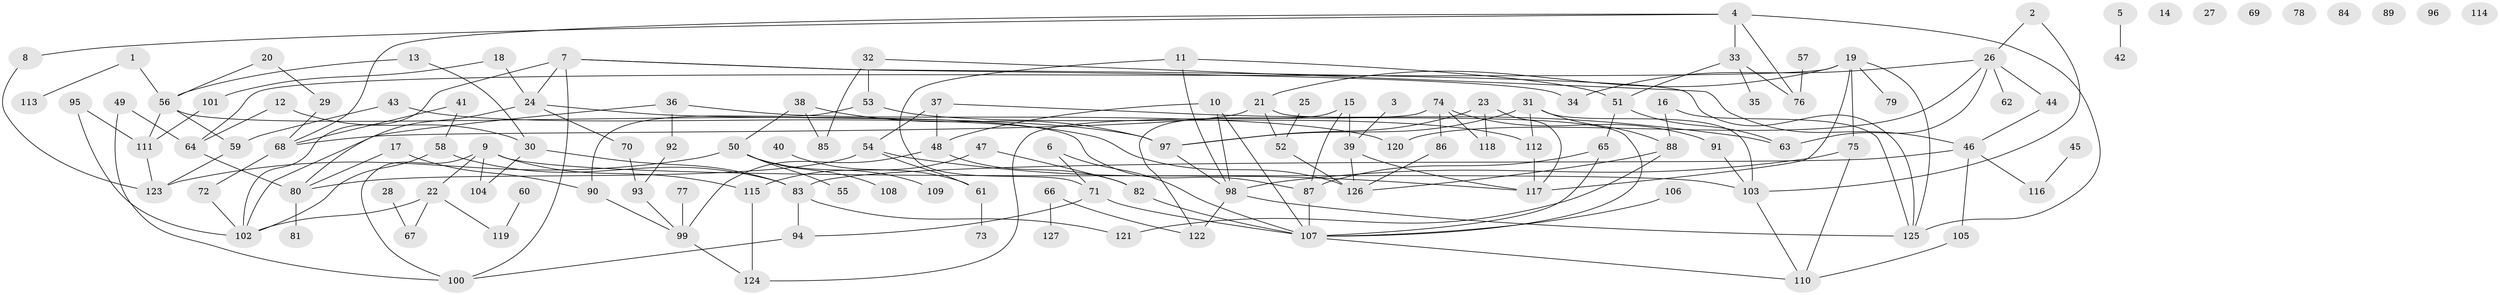 // Generated by graph-tools (version 1.1) at 2025/25/03/09/25 03:25:19]
// undirected, 127 vertices, 175 edges
graph export_dot {
graph [start="1"]
  node [color=gray90,style=filled];
  1;
  2;
  3;
  4;
  5;
  6;
  7;
  8;
  9;
  10;
  11;
  12;
  13;
  14;
  15;
  16;
  17;
  18;
  19;
  20;
  21;
  22;
  23;
  24;
  25;
  26;
  27;
  28;
  29;
  30;
  31;
  32;
  33;
  34;
  35;
  36;
  37;
  38;
  39;
  40;
  41;
  42;
  43;
  44;
  45;
  46;
  47;
  48;
  49;
  50;
  51;
  52;
  53;
  54;
  55;
  56;
  57;
  58;
  59;
  60;
  61;
  62;
  63;
  64;
  65;
  66;
  67;
  68;
  69;
  70;
  71;
  72;
  73;
  74;
  75;
  76;
  77;
  78;
  79;
  80;
  81;
  82;
  83;
  84;
  85;
  86;
  87;
  88;
  89;
  90;
  91;
  92;
  93;
  94;
  95;
  96;
  97;
  98;
  99;
  100;
  101;
  102;
  103;
  104;
  105;
  106;
  107;
  108;
  109;
  110;
  111;
  112;
  113;
  114;
  115;
  116;
  117;
  118;
  119;
  120;
  121;
  122;
  123;
  124;
  125;
  126;
  127;
  1 -- 56;
  1 -- 113;
  2 -- 26;
  2 -- 103;
  3 -- 39;
  4 -- 8;
  4 -- 33;
  4 -- 68;
  4 -- 76;
  4 -- 125;
  5 -- 42;
  6 -- 71;
  6 -- 107;
  7 -- 24;
  7 -- 34;
  7 -- 100;
  7 -- 102;
  7 -- 125;
  8 -- 123;
  9 -- 22;
  9 -- 100;
  9 -- 103;
  9 -- 104;
  9 -- 115;
  10 -- 48;
  10 -- 98;
  10 -- 107;
  11 -- 51;
  11 -- 71;
  11 -- 98;
  12 -- 30;
  12 -- 64;
  13 -- 30;
  13 -- 56;
  15 -- 39;
  15 -- 87;
  15 -- 122;
  16 -- 88;
  16 -- 125;
  17 -- 80;
  17 -- 90;
  18 -- 24;
  18 -- 101;
  19 -- 21;
  19 -- 64;
  19 -- 75;
  19 -- 79;
  19 -- 117;
  19 -- 125;
  20 -- 29;
  20 -- 56;
  21 -- 52;
  21 -- 68;
  21 -- 107;
  22 -- 67;
  22 -- 102;
  22 -- 119;
  23 -- 97;
  23 -- 117;
  23 -- 118;
  24 -- 70;
  24 -- 80;
  24 -- 97;
  25 -- 52;
  26 -- 34;
  26 -- 44;
  26 -- 62;
  26 -- 63;
  26 -- 120;
  28 -- 67;
  29 -- 68;
  30 -- 83;
  30 -- 104;
  31 -- 88;
  31 -- 97;
  31 -- 103;
  31 -- 112;
  32 -- 46;
  32 -- 53;
  32 -- 85;
  33 -- 35;
  33 -- 51;
  33 -- 76;
  36 -- 92;
  36 -- 102;
  36 -- 120;
  37 -- 48;
  37 -- 54;
  37 -- 63;
  38 -- 50;
  38 -- 85;
  38 -- 97;
  39 -- 117;
  39 -- 126;
  40 -- 61;
  41 -- 58;
  41 -- 68;
  43 -- 59;
  43 -- 126;
  44 -- 46;
  45 -- 116;
  46 -- 83;
  46 -- 105;
  46 -- 116;
  47 -- 82;
  47 -- 115;
  48 -- 82;
  48 -- 99;
  49 -- 64;
  49 -- 100;
  50 -- 55;
  50 -- 108;
  50 -- 109;
  50 -- 123;
  51 -- 63;
  51 -- 65;
  52 -- 126;
  53 -- 90;
  53 -- 112;
  54 -- 61;
  54 -- 80;
  54 -- 117;
  56 -- 59;
  56 -- 87;
  56 -- 111;
  57 -- 76;
  58 -- 83;
  58 -- 102;
  59 -- 123;
  60 -- 119;
  61 -- 73;
  64 -- 80;
  65 -- 87;
  65 -- 107;
  66 -- 122;
  66 -- 127;
  68 -- 72;
  70 -- 93;
  71 -- 94;
  71 -- 107;
  72 -- 102;
  74 -- 86;
  74 -- 91;
  74 -- 118;
  74 -- 124;
  75 -- 98;
  75 -- 110;
  77 -- 99;
  80 -- 81;
  82 -- 107;
  83 -- 94;
  83 -- 121;
  86 -- 126;
  87 -- 107;
  88 -- 121;
  88 -- 126;
  90 -- 99;
  91 -- 103;
  92 -- 93;
  93 -- 99;
  94 -- 100;
  95 -- 102;
  95 -- 111;
  97 -- 98;
  98 -- 122;
  98 -- 125;
  99 -- 124;
  101 -- 111;
  103 -- 110;
  105 -- 110;
  106 -- 107;
  107 -- 110;
  111 -- 123;
  112 -- 117;
  115 -- 124;
}
